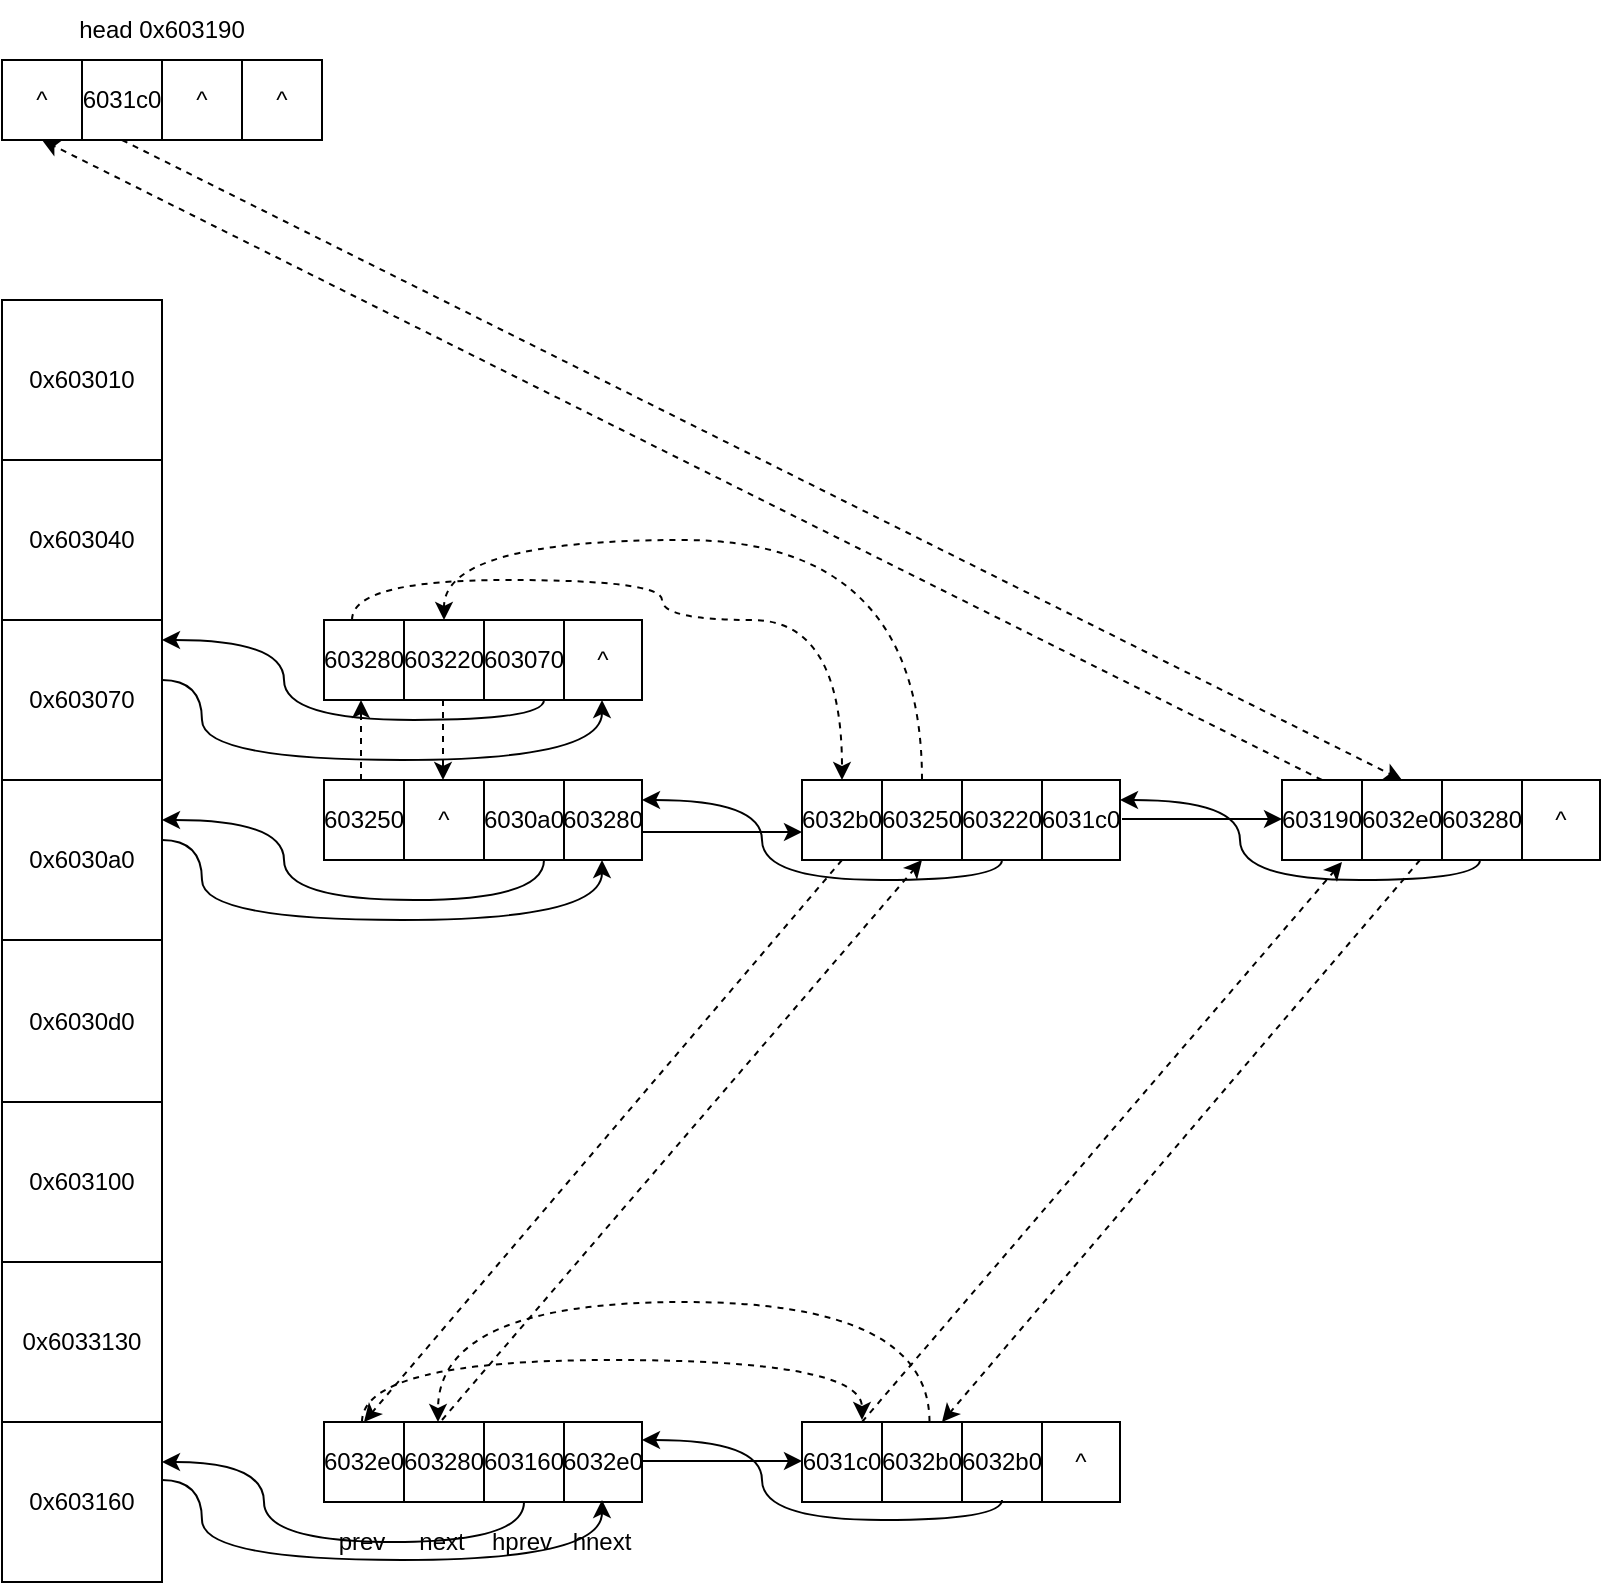 <mxfile version="21.2.1" type="device">
  <diagram name="第 1 页" id="SX93OOZ6ND0UXD5Mn1mA">
    <mxGraphModel dx="1050" dy="581" grid="1" gridSize="10" guides="1" tooltips="1" connect="1" arrows="1" fold="1" page="1" pageScale="1" pageWidth="827" pageHeight="1169" math="0" shadow="0">
      <root>
        <mxCell id="0" />
        <mxCell id="1" parent="0" />
        <mxCell id="P-tXXhi0y3CasbpAHLjE-1" value="0x603010" style="rounded=0;whiteSpace=wrap;html=1;" parent="1" vertex="1">
          <mxGeometry x="200" y="280" width="80" height="80" as="geometry" />
        </mxCell>
        <mxCell id="P-tXXhi0y3CasbpAHLjE-2" value="0x6030d0" style="rounded=0;whiteSpace=wrap;html=1;" parent="1" vertex="1">
          <mxGeometry x="200" y="600" width="80" height="81" as="geometry" />
        </mxCell>
        <mxCell id="P-tXXhi0y3CasbpAHLjE-3" value="0x603040" style="rounded=0;whiteSpace=wrap;html=1;" parent="1" vertex="1">
          <mxGeometry x="200" y="360" width="80" height="80" as="geometry" />
        </mxCell>
        <mxCell id="P-tXXhi0y3CasbpAHLjE-4" value="0x6030a0" style="rounded=0;whiteSpace=wrap;html=1;" parent="1" vertex="1">
          <mxGeometry x="200" y="520" width="80" height="80" as="geometry" />
        </mxCell>
        <mxCell id="P-tXXhi0y3CasbpAHLjE-5" value="0x603070" style="rounded=0;whiteSpace=wrap;html=1;" parent="1" vertex="1">
          <mxGeometry x="200" y="440" width="80" height="80" as="geometry" />
        </mxCell>
        <mxCell id="P-tXXhi0y3CasbpAHLjE-6" value="0x603100" style="rounded=0;whiteSpace=wrap;html=1;" parent="1" vertex="1">
          <mxGeometry x="200" y="681" width="80" height="80" as="geometry" />
        </mxCell>
        <mxCell id="P-tXXhi0y3CasbpAHLjE-7" value="0x6033130" style="rounded=0;whiteSpace=wrap;html=1;" parent="1" vertex="1">
          <mxGeometry x="200" y="761" width="80" height="80" as="geometry" />
        </mxCell>
        <mxCell id="P-tXXhi0y3CasbpAHLjE-8" value="0x603160" style="rounded=0;whiteSpace=wrap;html=1;" parent="1" vertex="1">
          <mxGeometry x="200" y="841" width="80" height="80" as="geometry" />
        </mxCell>
        <mxCell id="P-tXXhi0y3CasbpAHLjE-13" value="prev" style="text;html=1;strokeColor=none;fillColor=none;align=center;verticalAlign=middle;whiteSpace=wrap;rounded=0;" parent="1" vertex="1">
          <mxGeometry x="360" y="881" width="40" height="40" as="geometry" />
        </mxCell>
        <mxCell id="P-tXXhi0y3CasbpAHLjE-14" value="next" style="text;html=1;strokeColor=none;fillColor=none;align=center;verticalAlign=middle;whiteSpace=wrap;rounded=0;" parent="1" vertex="1">
          <mxGeometry x="400" y="881" width="40" height="40" as="geometry" />
        </mxCell>
        <mxCell id="P-tXXhi0y3CasbpAHLjE-15" value="hprev" style="text;html=1;strokeColor=none;fillColor=none;align=center;verticalAlign=middle;whiteSpace=wrap;rounded=0;" parent="1" vertex="1">
          <mxGeometry x="440" y="881" width="40" height="40" as="geometry" />
        </mxCell>
        <mxCell id="P-tXXhi0y3CasbpAHLjE-16" value="hnext" style="text;html=1;strokeColor=none;fillColor=none;align=center;verticalAlign=middle;whiteSpace=wrap;rounded=0;" parent="1" vertex="1">
          <mxGeometry x="480" y="881" width="40" height="40" as="geometry" />
        </mxCell>
        <mxCell id="P-tXXhi0y3CasbpAHLjE-19" value="^" style="rounded=0;whiteSpace=wrap;html=1;" parent="1" vertex="1">
          <mxGeometry x="200" y="160" width="40" height="40" as="geometry" />
        </mxCell>
        <mxCell id="P-tXXhi0y3CasbpAHLjE-20" value="6031c0" style="rounded=0;whiteSpace=wrap;html=1;" parent="1" vertex="1">
          <mxGeometry x="240" y="160" width="40" height="40" as="geometry" />
        </mxCell>
        <mxCell id="P-tXXhi0y3CasbpAHLjE-21" value="^" style="rounded=0;whiteSpace=wrap;html=1;" parent="1" vertex="1">
          <mxGeometry x="280" y="160" width="40" height="40" as="geometry" />
        </mxCell>
        <mxCell id="P-tXXhi0y3CasbpAHLjE-22" value="^" style="rounded=0;whiteSpace=wrap;html=1;" parent="1" vertex="1">
          <mxGeometry x="320" y="160" width="40" height="40" as="geometry" />
        </mxCell>
        <mxCell id="P-tXXhi0y3CasbpAHLjE-23" value="head 0x603190" style="text;html=1;strokeColor=none;fillColor=none;align=center;verticalAlign=middle;whiteSpace=wrap;rounded=0;" parent="1" vertex="1">
          <mxGeometry x="230" y="130" width="100" height="30" as="geometry" />
        </mxCell>
        <mxCell id="P-tXXhi0y3CasbpAHLjE-44" value="603250" style="rounded=0;whiteSpace=wrap;html=1;" parent="1" vertex="1">
          <mxGeometry x="361" y="520" width="40" height="40" as="geometry" />
        </mxCell>
        <mxCell id="P-tXXhi0y3CasbpAHLjE-45" value="^" style="rounded=0;whiteSpace=wrap;html=1;" parent="1" vertex="1">
          <mxGeometry x="401" y="520" width="40" height="40" as="geometry" />
        </mxCell>
        <mxCell id="P-tXXhi0y3CasbpAHLjE-46" value="6030a0" style="rounded=0;whiteSpace=wrap;html=1;" parent="1" vertex="1">
          <mxGeometry x="441" y="520" width="40" height="40" as="geometry" />
        </mxCell>
        <mxCell id="P-tXXhi0y3CasbpAHLjE-47" value="603280" style="rounded=0;whiteSpace=wrap;html=1;" parent="1" vertex="1">
          <mxGeometry x="481" y="520" width="39" height="40" as="geometry" />
        </mxCell>
        <mxCell id="P-tXXhi0y3CasbpAHLjE-49" value="" style="endArrow=classic;html=1;rounded=0;edgeStyle=orthogonalEdgeStyle;curved=1;entryX=0.5;entryY=0;entryDx=0;entryDy=0;" parent="1" edge="1">
          <mxGeometry width="50" height="50" relative="1" as="geometry">
            <mxPoint x="280" y="550" as="sourcePoint" />
            <mxPoint x="500" y="560" as="targetPoint" />
            <Array as="points">
              <mxPoint x="300" y="550" />
              <mxPoint x="300" y="590" />
              <mxPoint x="500" y="590" />
            </Array>
          </mxGeometry>
        </mxCell>
        <mxCell id="P-tXXhi0y3CasbpAHLjE-53" value="603280" style="rounded=0;whiteSpace=wrap;html=1;" parent="1" vertex="1">
          <mxGeometry x="361" y="440" width="40" height="40" as="geometry" />
        </mxCell>
        <mxCell id="P-tXXhi0y3CasbpAHLjE-54" value="603220" style="rounded=0;whiteSpace=wrap;html=1;" parent="1" vertex="1">
          <mxGeometry x="401" y="440" width="40" height="40" as="geometry" />
        </mxCell>
        <mxCell id="P-tXXhi0y3CasbpAHLjE-55" value="603070" style="rounded=0;whiteSpace=wrap;html=1;" parent="1" vertex="1">
          <mxGeometry x="441" y="440" width="40" height="40" as="geometry" />
        </mxCell>
        <mxCell id="P-tXXhi0y3CasbpAHLjE-56" value="^" style="rounded=0;whiteSpace=wrap;html=1;" parent="1" vertex="1">
          <mxGeometry x="481" y="440" width="39" height="40" as="geometry" />
        </mxCell>
        <mxCell id="P-tXXhi0y3CasbpAHLjE-57" value="" style="endArrow=classic;html=1;rounded=0;edgeStyle=orthogonalEdgeStyle;curved=1;entryX=1;entryY=0.25;entryDx=0;entryDy=0;exitX=0.75;exitY=1;exitDx=0;exitDy=0;" parent="1" source="P-tXXhi0y3CasbpAHLjE-46" target="P-tXXhi0y3CasbpAHLjE-4" edge="1">
          <mxGeometry width="50" height="50" relative="1" as="geometry">
            <mxPoint x="471" y="570" as="sourcePoint" />
            <mxPoint x="290" y="550" as="targetPoint" />
            <Array as="points">
              <mxPoint x="471" y="580" />
              <mxPoint x="341" y="580" />
              <mxPoint x="341" y="540" />
            </Array>
          </mxGeometry>
        </mxCell>
        <mxCell id="P-tXXhi0y3CasbpAHLjE-58" value="" style="endArrow=classic;html=1;rounded=0;edgeStyle=orthogonalEdgeStyle;curved=1;entryX=1;entryY=0.25;entryDx=0;entryDy=0;" parent="1" edge="1">
          <mxGeometry width="50" height="50" relative="1" as="geometry">
            <mxPoint x="471" y="480" as="sourcePoint" />
            <mxPoint x="280" y="450" as="targetPoint" />
            <Array as="points">
              <mxPoint x="471" y="490" />
              <mxPoint x="341" y="490" />
              <mxPoint x="341" y="450" />
            </Array>
          </mxGeometry>
        </mxCell>
        <mxCell id="P-tXXhi0y3CasbpAHLjE-59" value="" style="endArrow=classic;html=1;rounded=0;edgeStyle=orthogonalEdgeStyle;curved=1;entryX=0.5;entryY=0;entryDx=0;entryDy=0;" parent="1" edge="1">
          <mxGeometry width="50" height="50" relative="1" as="geometry">
            <mxPoint x="280" y="470" as="sourcePoint" />
            <mxPoint x="500" y="480" as="targetPoint" />
            <Array as="points">
              <mxPoint x="300" y="470" />
              <mxPoint x="300" y="510" />
              <mxPoint x="500" y="510" />
            </Array>
          </mxGeometry>
        </mxCell>
        <mxCell id="P-tXXhi0y3CasbpAHLjE-60" value="" style="endArrow=classic;html=1;rounded=0;entryX=0.75;entryY=0;entryDx=0;entryDy=0;dashed=1;" parent="1" edge="1">
          <mxGeometry width="50" height="50" relative="1" as="geometry">
            <mxPoint x="420.5" y="480" as="sourcePoint" />
            <mxPoint x="420.5" y="520" as="targetPoint" />
          </mxGeometry>
        </mxCell>
        <mxCell id="P-tXXhi0y3CasbpAHLjE-61" value="" style="endArrow=classic;html=1;rounded=0;dashed=1;" parent="1" edge="1">
          <mxGeometry width="50" height="50" relative="1" as="geometry">
            <mxPoint x="379.5" y="520" as="sourcePoint" />
            <mxPoint x="379.5" y="480" as="targetPoint" />
          </mxGeometry>
        </mxCell>
        <mxCell id="P-tXXhi0y3CasbpAHLjE-62" value="6032b0" style="rounded=0;whiteSpace=wrap;html=1;" parent="1" vertex="1">
          <mxGeometry x="600" y="520" width="40" height="40" as="geometry" />
        </mxCell>
        <mxCell id="P-tXXhi0y3CasbpAHLjE-63" value="603250" style="rounded=0;whiteSpace=wrap;html=1;" parent="1" vertex="1">
          <mxGeometry x="640" y="520" width="40" height="40" as="geometry" />
        </mxCell>
        <mxCell id="P-tXXhi0y3CasbpAHLjE-64" value="603220" style="rounded=0;whiteSpace=wrap;html=1;" parent="1" vertex="1">
          <mxGeometry x="680" y="520" width="40" height="40" as="geometry" />
        </mxCell>
        <mxCell id="P-tXXhi0y3CasbpAHLjE-65" value="6031c0" style="rounded=0;whiteSpace=wrap;html=1;" parent="1" vertex="1">
          <mxGeometry x="720" y="520" width="39" height="40" as="geometry" />
        </mxCell>
        <mxCell id="P-tXXhi0y3CasbpAHLjE-66" value="" style="endArrow=classic;html=1;rounded=0;edgeStyle=orthogonalEdgeStyle;curved=1;entryX=1;entryY=0.25;entryDx=0;entryDy=0;" parent="1" target="P-tXXhi0y3CasbpAHLjE-47" edge="1">
          <mxGeometry width="50" height="50" relative="1" as="geometry">
            <mxPoint x="700" y="560" as="sourcePoint" />
            <mxPoint x="580" y="560" as="targetPoint" />
            <Array as="points">
              <mxPoint x="700" y="570" />
              <mxPoint x="580" y="570" />
              <mxPoint x="580" y="530" />
            </Array>
          </mxGeometry>
        </mxCell>
        <mxCell id="P-tXXhi0y3CasbpAHLjE-68" value="" style="endArrow=classic;html=1;rounded=0;entryX=0;entryY=0.75;entryDx=0;entryDy=0;" parent="1" edge="1">
          <mxGeometry width="50" height="50" relative="1" as="geometry">
            <mxPoint x="520" y="546" as="sourcePoint" />
            <mxPoint x="600" y="546" as="targetPoint" />
          </mxGeometry>
        </mxCell>
        <mxCell id="P-tXXhi0y3CasbpAHLjE-69" value="" style="endArrow=classic;html=1;rounded=0;entryX=0.5;entryY=0;entryDx=0;entryDy=0;dashed=1;edgeStyle=orthogonalEdgeStyle;curved=1;" parent="1" target="P-tXXhi0y3CasbpAHLjE-54" edge="1">
          <mxGeometry width="50" height="50" relative="1" as="geometry">
            <mxPoint x="660" y="520" as="sourcePoint" />
            <mxPoint x="710" y="470" as="targetPoint" />
            <Array as="points">
              <mxPoint x="660" y="400" />
              <mxPoint x="421" y="400" />
            </Array>
          </mxGeometry>
        </mxCell>
        <mxCell id="P-tXXhi0y3CasbpAHLjE-71" value="" style="endArrow=classic;html=1;rounded=0;edgeStyle=orthogonalEdgeStyle;curved=1;dashed=1;entryX=0.5;entryY=0;entryDx=0;entryDy=0;" parent="1" target="P-tXXhi0y3CasbpAHLjE-62" edge="1">
          <mxGeometry width="50" height="50" relative="1" as="geometry">
            <mxPoint x="375" y="440" as="sourcePoint" />
            <mxPoint x="620" y="510" as="targetPoint" />
            <Array as="points">
              <mxPoint x="375" y="420" />
              <mxPoint x="530" y="420" />
              <mxPoint x="530" y="440" />
              <mxPoint x="620" y="440" />
            </Array>
          </mxGeometry>
        </mxCell>
        <mxCell id="P-tXXhi0y3CasbpAHLjE-72" value="6032e0" style="rounded=0;whiteSpace=wrap;html=1;" parent="1" vertex="1">
          <mxGeometry x="361" y="841" width="40" height="40" as="geometry" />
        </mxCell>
        <mxCell id="P-tXXhi0y3CasbpAHLjE-73" value="603280" style="rounded=0;whiteSpace=wrap;html=1;" parent="1" vertex="1">
          <mxGeometry x="401" y="841" width="40" height="40" as="geometry" />
        </mxCell>
        <mxCell id="P-tXXhi0y3CasbpAHLjE-74" value="603160" style="rounded=0;whiteSpace=wrap;html=1;" parent="1" vertex="1">
          <mxGeometry x="441" y="841" width="40" height="40" as="geometry" />
        </mxCell>
        <mxCell id="P-tXXhi0y3CasbpAHLjE-75" value="6032e0" style="rounded=0;whiteSpace=wrap;html=1;" parent="1" vertex="1">
          <mxGeometry x="481" y="841" width="39" height="40" as="geometry" />
        </mxCell>
        <mxCell id="P-tXXhi0y3CasbpAHLjE-78" value="" style="endArrow=classic;html=1;rounded=0;entryX=0.5;entryY=1;entryDx=0;entryDy=0;dashed=1;" parent="1" target="P-tXXhi0y3CasbpAHLjE-63" edge="1">
          <mxGeometry width="50" height="50" relative="1" as="geometry">
            <mxPoint x="420" y="840" as="sourcePoint" />
            <mxPoint x="710" y="791" as="targetPoint" />
          </mxGeometry>
        </mxCell>
        <mxCell id="P-tXXhi0y3CasbpAHLjE-79" value="" style="endArrow=classic;html=1;rounded=0;entryX=0.5;entryY=0;entryDx=0;entryDy=0;dashed=1;" parent="1" target="P-tXXhi0y3CasbpAHLjE-72" edge="1">
          <mxGeometry width="50" height="50" relative="1" as="geometry">
            <mxPoint x="620" y="560" as="sourcePoint" />
            <mxPoint x="670" y="510" as="targetPoint" />
          </mxGeometry>
        </mxCell>
        <mxCell id="P-tXXhi0y3CasbpAHLjE-80" value="" style="endArrow=classic;html=1;rounded=0;edgeStyle=orthogonalEdgeStyle;curved=1;" parent="1" edge="1">
          <mxGeometry width="50" height="50" relative="1" as="geometry">
            <mxPoint x="461" y="881" as="sourcePoint" />
            <mxPoint x="280" y="861" as="targetPoint" />
            <Array as="points">
              <mxPoint x="461" y="901" />
              <mxPoint x="331" y="901" />
              <mxPoint x="331" y="861" />
            </Array>
          </mxGeometry>
        </mxCell>
        <mxCell id="P-tXXhi0y3CasbpAHLjE-81" value="" style="endArrow=classic;html=1;rounded=0;edgeStyle=orthogonalEdgeStyle;curved=1;entryX=0.5;entryY=0;entryDx=0;entryDy=0;" parent="1" edge="1">
          <mxGeometry width="50" height="50" relative="1" as="geometry">
            <mxPoint x="280" y="870" as="sourcePoint" />
            <mxPoint x="500" y="880" as="targetPoint" />
            <Array as="points">
              <mxPoint x="300" y="870" />
              <mxPoint x="300" y="910" />
              <mxPoint x="500" y="910" />
            </Array>
          </mxGeometry>
        </mxCell>
        <mxCell id="P-tXXhi0y3CasbpAHLjE-82" value="6031c0" style="rounded=0;whiteSpace=wrap;html=1;" parent="1" vertex="1">
          <mxGeometry x="600" y="841" width="40" height="40" as="geometry" />
        </mxCell>
        <mxCell id="P-tXXhi0y3CasbpAHLjE-83" value="6032b0" style="rounded=0;whiteSpace=wrap;html=1;" parent="1" vertex="1">
          <mxGeometry x="640" y="841" width="40" height="40" as="geometry" />
        </mxCell>
        <mxCell id="P-tXXhi0y3CasbpAHLjE-84" value="6032b0" style="rounded=0;whiteSpace=wrap;html=1;" parent="1" vertex="1">
          <mxGeometry x="680" y="841" width="40" height="40" as="geometry" />
        </mxCell>
        <mxCell id="P-tXXhi0y3CasbpAHLjE-85" value="^" style="rounded=0;whiteSpace=wrap;html=1;" parent="1" vertex="1">
          <mxGeometry x="720" y="841" width="39" height="40" as="geometry" />
        </mxCell>
        <mxCell id="P-tXXhi0y3CasbpAHLjE-86" value="" style="endArrow=classic;html=1;rounded=0;edgeStyle=orthogonalEdgeStyle;curved=1;entryX=1;entryY=0.25;entryDx=0;entryDy=0;" parent="1" edge="1">
          <mxGeometry width="50" height="50" relative="1" as="geometry">
            <mxPoint x="700" y="880" as="sourcePoint" />
            <mxPoint x="520" y="850" as="targetPoint" />
            <Array as="points">
              <mxPoint x="700" y="890" />
              <mxPoint x="580" y="890" />
              <mxPoint x="580" y="850" />
            </Array>
          </mxGeometry>
        </mxCell>
        <mxCell id="P-tXXhi0y3CasbpAHLjE-87" value="" style="endArrow=classic;html=1;rounded=0;entryX=0;entryY=0.75;entryDx=0;entryDy=0;" parent="1" edge="1">
          <mxGeometry width="50" height="50" relative="1" as="geometry">
            <mxPoint x="520" y="860.5" as="sourcePoint" />
            <mxPoint x="600" y="860.5" as="targetPoint" />
          </mxGeometry>
        </mxCell>
        <mxCell id="P-tXXhi0y3CasbpAHLjE-90" value="" style="endArrow=classic;html=1;rounded=0;edgeStyle=orthogonalEdgeStyle;curved=1;dashed=1;" parent="1" edge="1">
          <mxGeometry width="50" height="50" relative="1" as="geometry">
            <mxPoint x="663.75" y="841" as="sourcePoint" />
            <mxPoint x="418" y="841" as="targetPoint" />
            <Array as="points">
              <mxPoint x="664" y="781" />
              <mxPoint x="418" y="781" />
            </Array>
          </mxGeometry>
        </mxCell>
        <mxCell id="P-tXXhi0y3CasbpAHLjE-91" value="" style="endArrow=classic;html=1;rounded=0;edgeStyle=orthogonalEdgeStyle;curved=1;dashed=1;" parent="1" edge="1">
          <mxGeometry width="50" height="50" relative="1" as="geometry">
            <mxPoint x="380" y="841" as="sourcePoint" />
            <mxPoint x="630" y="840" as="targetPoint" />
            <Array as="points">
              <mxPoint x="380" y="810" />
              <mxPoint x="630" y="810" />
            </Array>
          </mxGeometry>
        </mxCell>
        <mxCell id="P-tXXhi0y3CasbpAHLjE-92" value="603190" style="rounded=0;whiteSpace=wrap;html=1;" parent="1" vertex="1">
          <mxGeometry x="840" y="520" width="40" height="40" as="geometry" />
        </mxCell>
        <mxCell id="P-tXXhi0y3CasbpAHLjE-93" value="6032e0" style="rounded=0;whiteSpace=wrap;html=1;" parent="1" vertex="1">
          <mxGeometry x="880" y="520" width="40" height="40" as="geometry" />
        </mxCell>
        <mxCell id="P-tXXhi0y3CasbpAHLjE-94" value="603280" style="rounded=0;whiteSpace=wrap;html=1;" parent="1" vertex="1">
          <mxGeometry x="920" y="520" width="40" height="40" as="geometry" />
        </mxCell>
        <mxCell id="P-tXXhi0y3CasbpAHLjE-95" value="^" style="rounded=0;whiteSpace=wrap;html=1;" parent="1" vertex="1">
          <mxGeometry x="960" y="520" width="39" height="40" as="geometry" />
        </mxCell>
        <mxCell id="P-tXXhi0y3CasbpAHLjE-97" value="" style="endArrow=classic;html=1;rounded=0;edgeStyle=orthogonalEdgeStyle;curved=1;entryX=1;entryY=0.25;entryDx=0;entryDy=0;" parent="1" edge="1">
          <mxGeometry width="50" height="50" relative="1" as="geometry">
            <mxPoint x="939" y="560" as="sourcePoint" />
            <mxPoint x="759" y="530" as="targetPoint" />
            <Array as="points">
              <mxPoint x="939" y="570" />
              <mxPoint x="819" y="570" />
              <mxPoint x="819" y="530" />
            </Array>
          </mxGeometry>
        </mxCell>
        <mxCell id="P-tXXhi0y3CasbpAHLjE-98" value="" style="endArrow=classic;html=1;rounded=0;entryX=0;entryY=0.75;entryDx=0;entryDy=0;" parent="1" edge="1">
          <mxGeometry width="50" height="50" relative="1" as="geometry">
            <mxPoint x="760" y="539.5" as="sourcePoint" />
            <mxPoint x="840" y="539.5" as="targetPoint" />
          </mxGeometry>
        </mxCell>
        <mxCell id="P-tXXhi0y3CasbpAHLjE-99" value="" style="endArrow=classic;html=1;rounded=0;entryX=0.5;entryY=0;entryDx=0;entryDy=0;dashed=1;" parent="1" edge="1">
          <mxGeometry width="50" height="50" relative="1" as="geometry">
            <mxPoint x="909" y="560" as="sourcePoint" />
            <mxPoint x="670" y="841" as="targetPoint" />
          </mxGeometry>
        </mxCell>
        <mxCell id="P-tXXhi0y3CasbpAHLjE-100" value="" style="endArrow=classic;html=1;rounded=0;entryX=0.5;entryY=1;entryDx=0;entryDy=0;dashed=1;" parent="1" edge="1">
          <mxGeometry width="50" height="50" relative="1" as="geometry">
            <mxPoint x="630" y="841" as="sourcePoint" />
            <mxPoint x="870" y="561" as="targetPoint" />
          </mxGeometry>
        </mxCell>
        <mxCell id="P-tXXhi0y3CasbpAHLjE-101" value="" style="endArrow=classic;html=1;rounded=0;entryX=0.5;entryY=0;entryDx=0;entryDy=0;dashed=1;" parent="1" target="P-tXXhi0y3CasbpAHLjE-93" edge="1">
          <mxGeometry width="50" height="50" relative="1" as="geometry">
            <mxPoint x="260" y="200" as="sourcePoint" />
            <mxPoint x="310" y="150" as="targetPoint" />
          </mxGeometry>
        </mxCell>
        <mxCell id="P-tXXhi0y3CasbpAHLjE-102" value="" style="endArrow=classic;html=1;rounded=0;entryX=0.5;entryY=1;entryDx=0;entryDy=0;dashed=1;" parent="1" target="P-tXXhi0y3CasbpAHLjE-19" edge="1">
          <mxGeometry width="50" height="50" relative="1" as="geometry">
            <mxPoint x="860" y="520" as="sourcePoint" />
            <mxPoint x="910" y="470" as="targetPoint" />
          </mxGeometry>
        </mxCell>
      </root>
    </mxGraphModel>
  </diagram>
</mxfile>
